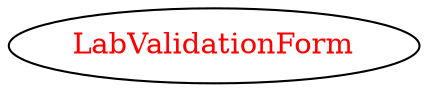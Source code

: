 digraph dependencyGraph {
 concentrate=true;
 ranksep="2.0";
 rankdir="LR"; 
 splines="ortho";
"LabValidationForm" [fontcolor="red"];
}